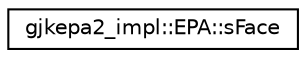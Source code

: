 digraph G
{
  edge [fontname="Helvetica",fontsize="10",labelfontname="Helvetica",labelfontsize="10"];
  node [fontname="Helvetica",fontsize="10",shape=record];
  rankdir=LR;
  Node1 [label="gjkepa2_impl::EPA::sFace",height=0.2,width=0.4,color="black", fillcolor="white", style="filled",URL="$d9/d7a/structgjkepa2__impl_1_1EPA_1_1sFace.html"];
}
